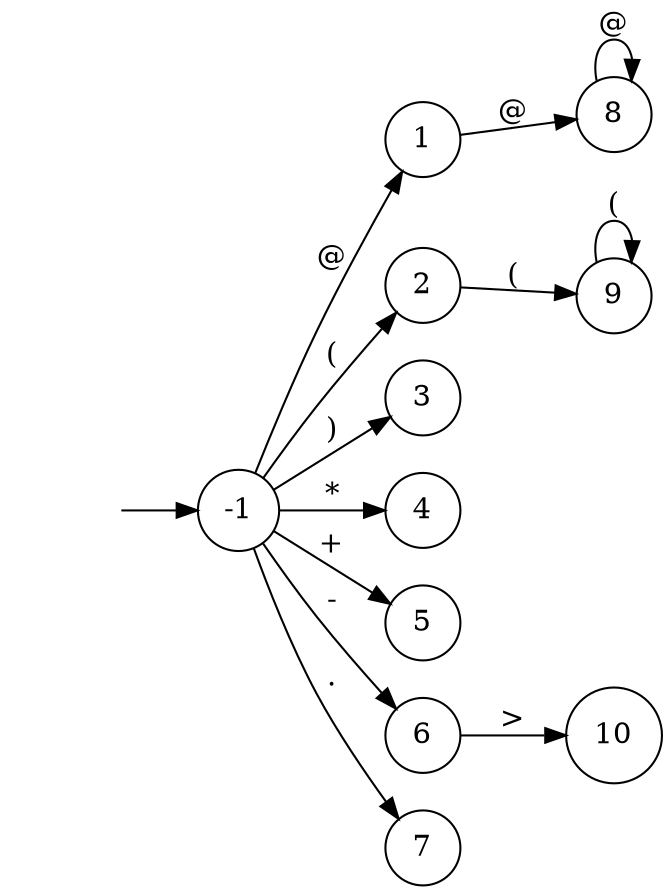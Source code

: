 digraph AFD {
    rankdir=LR;
    node [shape = circle];
    start [shape=plaintext,label=""];
    start -> -1;
    -1 -> 1 [label="@"];
    -1 -> 2 [label="("];
    -1 -> 3 [label=")"];
    -1 -> 4 [label="*"];
    -1 -> 5 [label="+"];
    -1 -> 6 [label="-"];
    -1 -> 7 [label="."];
    1 -> 8 [label="@"];
    2 -> 9 [label="("];
    6 -> 10 [label=">"];
    8 -> 8 [label="@"];
    9 -> 9 [label="("];
}